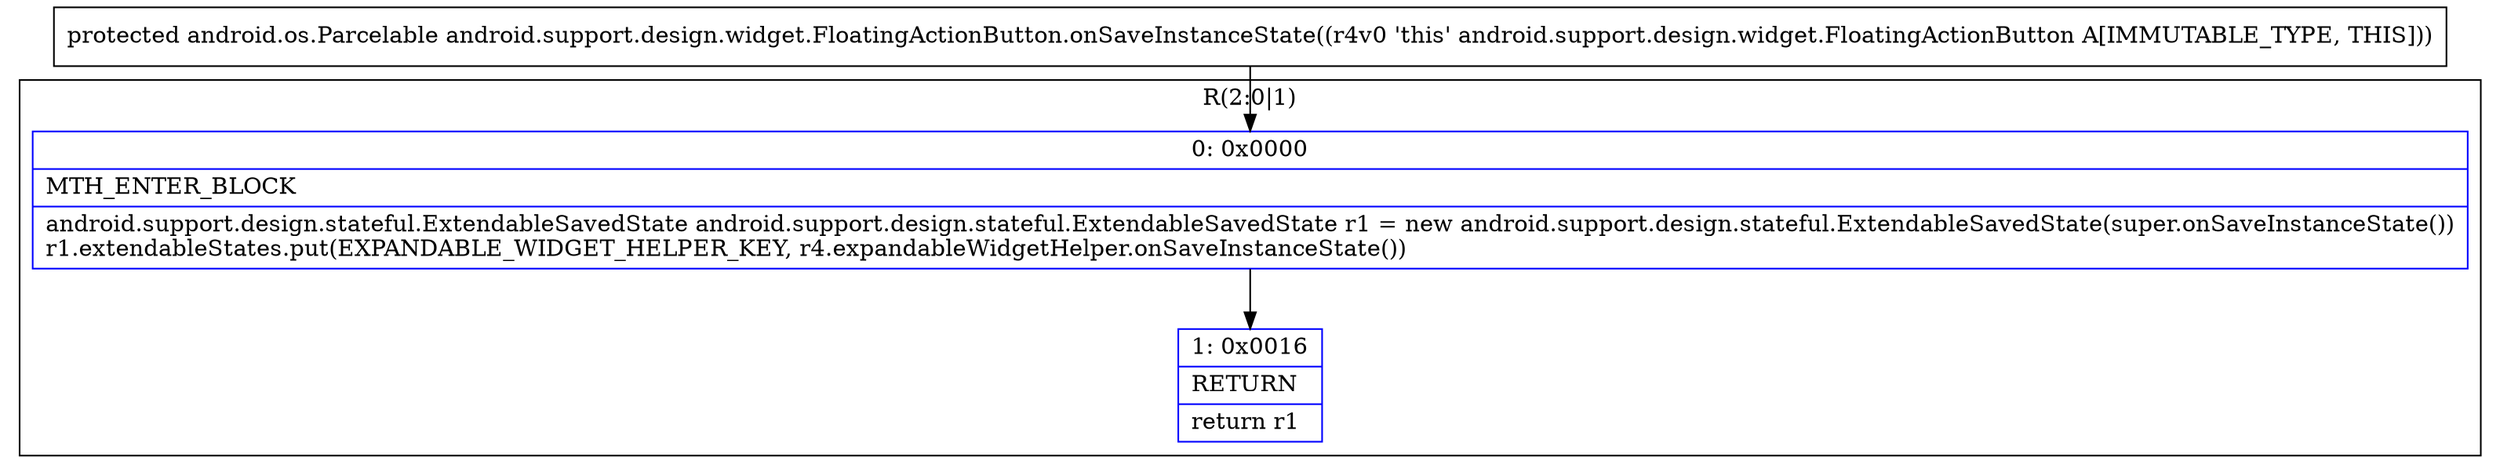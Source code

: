 digraph "CFG forandroid.support.design.widget.FloatingActionButton.onSaveInstanceState()Landroid\/os\/Parcelable;" {
subgraph cluster_Region_1309054021 {
label = "R(2:0|1)";
node [shape=record,color=blue];
Node_0 [shape=record,label="{0\:\ 0x0000|MTH_ENTER_BLOCK\l|android.support.design.stateful.ExtendableSavedState android.support.design.stateful.ExtendableSavedState r1 = new android.support.design.stateful.ExtendableSavedState(super.onSaveInstanceState())\lr1.extendableStates.put(EXPANDABLE_WIDGET_HELPER_KEY, r4.expandableWidgetHelper.onSaveInstanceState())\l}"];
Node_1 [shape=record,label="{1\:\ 0x0016|RETURN\l|return r1\l}"];
}
MethodNode[shape=record,label="{protected android.os.Parcelable android.support.design.widget.FloatingActionButton.onSaveInstanceState((r4v0 'this' android.support.design.widget.FloatingActionButton A[IMMUTABLE_TYPE, THIS])) }"];
MethodNode -> Node_0;
Node_0 -> Node_1;
}

